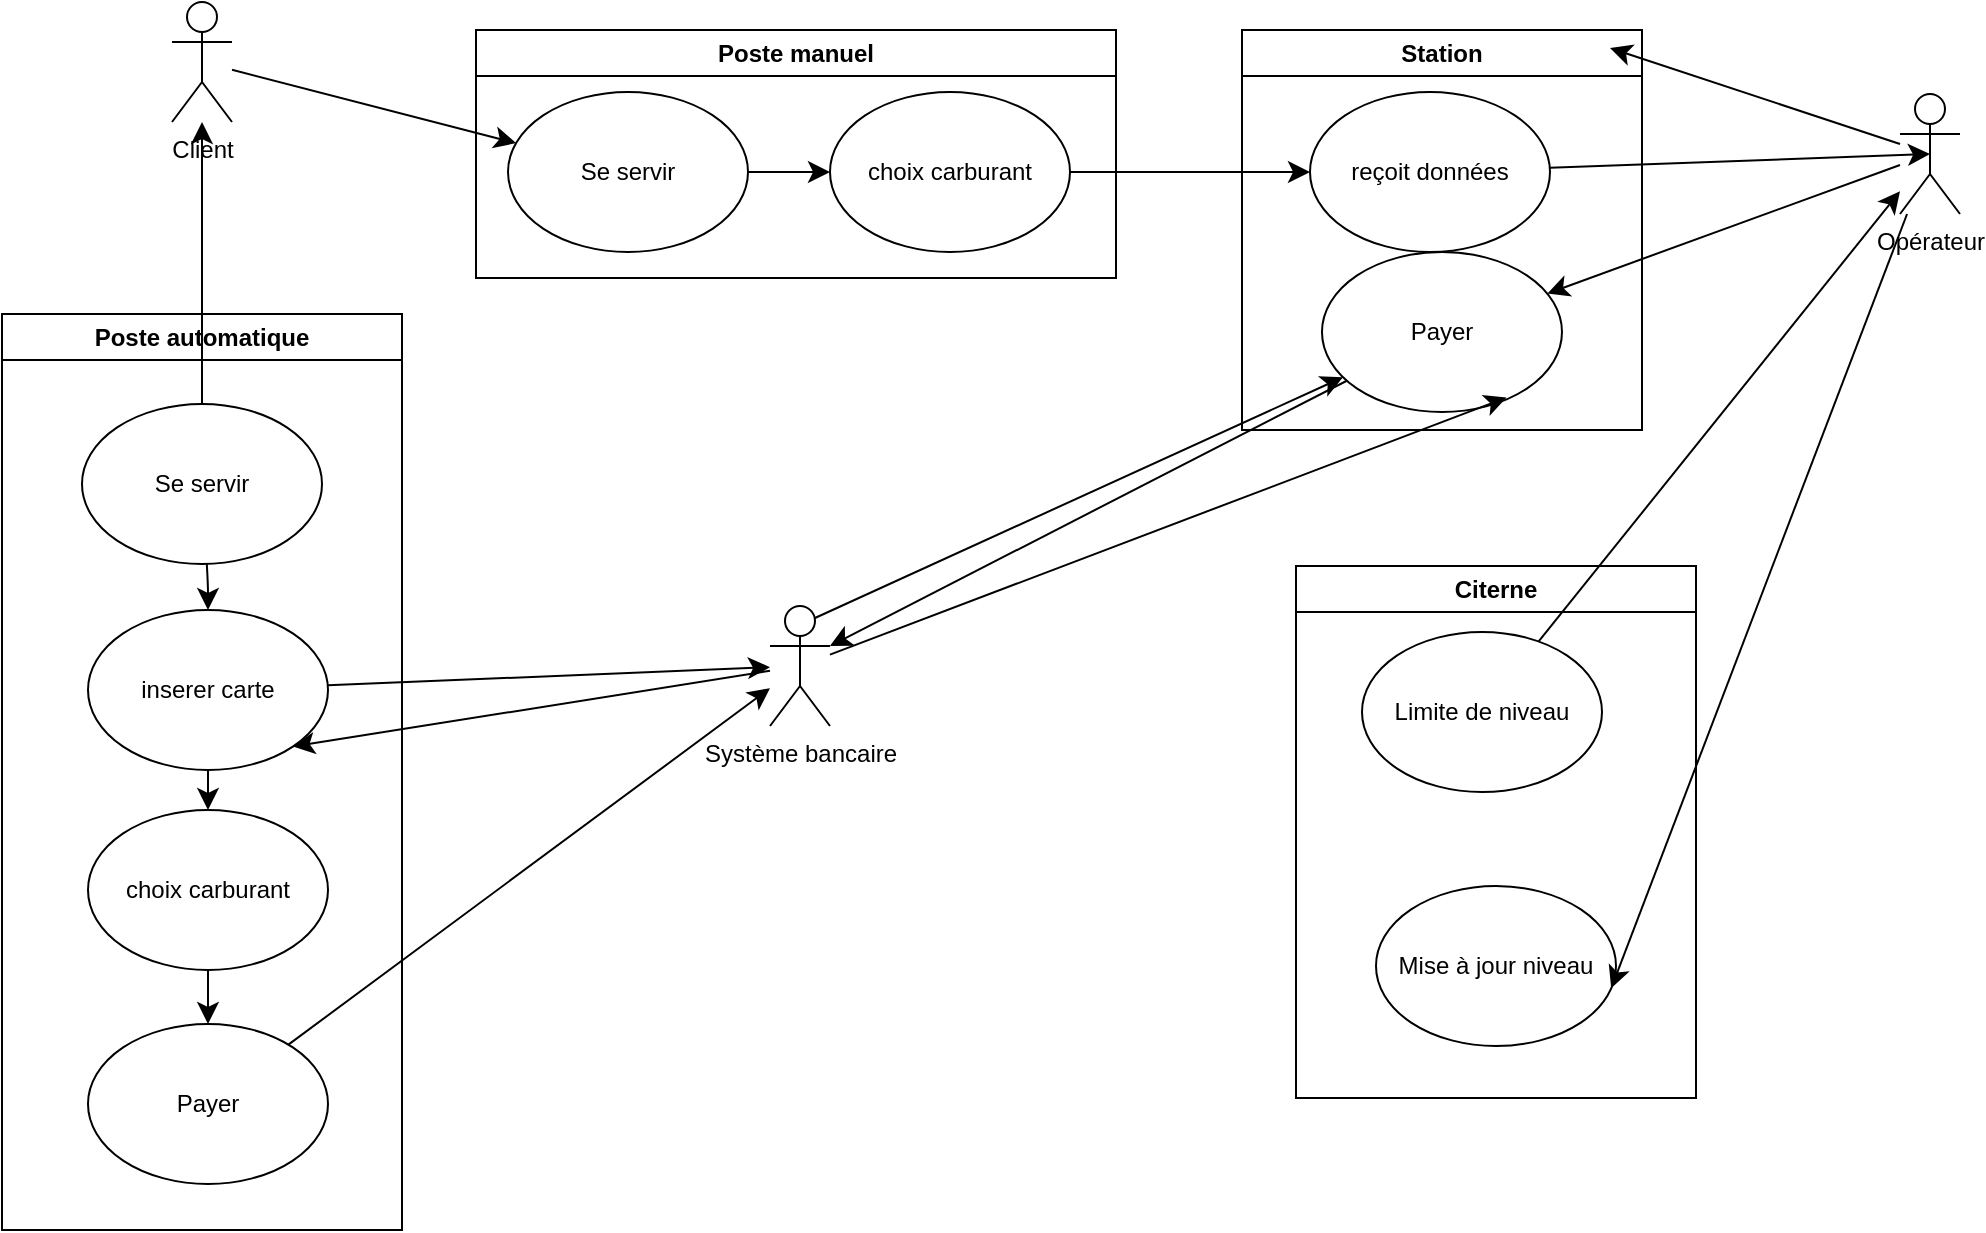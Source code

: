 <mxfile version="24.4.4" type="github">
  <diagram name="Page-1" id="21vEUviO_0k92Qmq46M9">
    <mxGraphModel dx="1495" dy="1580" grid="0" gridSize="10" guides="1" tooltips="1" connect="1" arrows="1" fold="1" page="0" pageScale="1" pageWidth="827" pageHeight="1169" math="0" shadow="0">
      <root>
        <mxCell id="0" />
        <mxCell id="1" parent="0" />
        <mxCell id="yiwpe0hT6fq-2XqB7yaG-16" value="Poste automatique" style="swimlane;whiteSpace=wrap;html=1;" vertex="1" parent="1">
          <mxGeometry x="-275" y="9" width="200" height="458" as="geometry" />
        </mxCell>
        <mxCell id="yiwpe0hT6fq-2XqB7yaG-24" value="" style="edgeStyle=none;curved=1;rounded=0;orthogonalLoop=1;jettySize=auto;html=1;fontSize=12;startSize=8;endSize=8;" edge="1" parent="yiwpe0hT6fq-2XqB7yaG-16" source="yiwpe0hT6fq-2XqB7yaG-7" target="yiwpe0hT6fq-2XqB7yaG-23">
          <mxGeometry relative="1" as="geometry">
            <Array as="points">
              <mxPoint x="103" y="135" />
            </Array>
          </mxGeometry>
        </mxCell>
        <mxCell id="yiwpe0hT6fq-2XqB7yaG-7" value="Se servir" style="ellipse;whiteSpace=wrap;html=1;" vertex="1" parent="yiwpe0hT6fq-2XqB7yaG-16">
          <mxGeometry x="40" y="45" width="120" height="80" as="geometry" />
        </mxCell>
        <mxCell id="yiwpe0hT6fq-2XqB7yaG-26" value="" style="edgeStyle=none;curved=1;rounded=0;orthogonalLoop=1;jettySize=auto;html=1;fontSize=12;startSize=8;endSize=8;" edge="1" parent="yiwpe0hT6fq-2XqB7yaG-16" source="yiwpe0hT6fq-2XqB7yaG-23" target="yiwpe0hT6fq-2XqB7yaG-25">
          <mxGeometry relative="1" as="geometry" />
        </mxCell>
        <mxCell id="yiwpe0hT6fq-2XqB7yaG-23" value="inserer carte" style="ellipse;whiteSpace=wrap;html=1;" vertex="1" parent="yiwpe0hT6fq-2XqB7yaG-16">
          <mxGeometry x="43" y="148" width="120" height="80" as="geometry" />
        </mxCell>
        <mxCell id="yiwpe0hT6fq-2XqB7yaG-28" value="" style="edgeStyle=none;curved=1;rounded=0;orthogonalLoop=1;jettySize=auto;html=1;fontSize=12;startSize=8;endSize=8;" edge="1" parent="yiwpe0hT6fq-2XqB7yaG-16" source="yiwpe0hT6fq-2XqB7yaG-25" target="yiwpe0hT6fq-2XqB7yaG-27">
          <mxGeometry relative="1" as="geometry" />
        </mxCell>
        <mxCell id="yiwpe0hT6fq-2XqB7yaG-25" value="choix carburant" style="ellipse;whiteSpace=wrap;html=1;" vertex="1" parent="yiwpe0hT6fq-2XqB7yaG-16">
          <mxGeometry x="43" y="248" width="120" height="80" as="geometry" />
        </mxCell>
        <mxCell id="yiwpe0hT6fq-2XqB7yaG-27" value="Payer" style="ellipse;whiteSpace=wrap;html=1;" vertex="1" parent="yiwpe0hT6fq-2XqB7yaG-16">
          <mxGeometry x="43" y="355" width="120" height="80" as="geometry" />
        </mxCell>
        <mxCell id="yiwpe0hT6fq-2XqB7yaG-32" value="" style="edgeStyle=none;curved=1;rounded=0;orthogonalLoop=1;jettySize=auto;html=1;fontSize=12;startSize=8;endSize=8;" edge="1" parent="1" source="yiwpe0hT6fq-2XqB7yaG-19" target="yiwpe0hT6fq-2XqB7yaG-31">
          <mxGeometry relative="1" as="geometry" />
        </mxCell>
        <mxCell id="yiwpe0hT6fq-2XqB7yaG-19" value="Client" style="shape=umlActor;verticalLabelPosition=bottom;verticalAlign=top;html=1;outlineConnect=0;" vertex="1" parent="1">
          <mxGeometry x="-190" y="-147" width="30" height="60" as="geometry" />
        </mxCell>
        <mxCell id="yiwpe0hT6fq-2XqB7yaG-22" value="" style="edgeStyle=none;curved=1;rounded=0;orthogonalLoop=1;jettySize=auto;html=1;fontSize=12;startSize=8;endSize=8;" edge="1" parent="1" source="yiwpe0hT6fq-2XqB7yaG-7" target="yiwpe0hT6fq-2XqB7yaG-19">
          <mxGeometry relative="1" as="geometry" />
        </mxCell>
        <mxCell id="yiwpe0hT6fq-2XqB7yaG-30" value="Poste manuel" style="swimlane;whiteSpace=wrap;html=1;" vertex="1" parent="1">
          <mxGeometry x="-38" y="-133" width="320" height="124" as="geometry" />
        </mxCell>
        <mxCell id="yiwpe0hT6fq-2XqB7yaG-34" value="" style="edgeStyle=none;curved=1;rounded=0;orthogonalLoop=1;jettySize=auto;html=1;fontSize=12;startSize=8;endSize=8;" edge="1" parent="yiwpe0hT6fq-2XqB7yaG-30" source="yiwpe0hT6fq-2XqB7yaG-31" target="yiwpe0hT6fq-2XqB7yaG-33">
          <mxGeometry relative="1" as="geometry" />
        </mxCell>
        <mxCell id="yiwpe0hT6fq-2XqB7yaG-31" value="Se servir" style="ellipse;whiteSpace=wrap;html=1;" vertex="1" parent="yiwpe0hT6fq-2XqB7yaG-30">
          <mxGeometry x="16" y="31" width="120" height="80" as="geometry" />
        </mxCell>
        <mxCell id="yiwpe0hT6fq-2XqB7yaG-33" value="choix carburant" style="ellipse;whiteSpace=wrap;html=1;" vertex="1" parent="yiwpe0hT6fq-2XqB7yaG-30">
          <mxGeometry x="177" y="31" width="120" height="80" as="geometry" />
        </mxCell>
        <mxCell id="yiwpe0hT6fq-2XqB7yaG-35" value="Station" style="swimlane;whiteSpace=wrap;html=1;" vertex="1" parent="1">
          <mxGeometry x="345" y="-133" width="200" height="200" as="geometry" />
        </mxCell>
        <mxCell id="yiwpe0hT6fq-2XqB7yaG-36" value="reçoit données" style="ellipse;whiteSpace=wrap;html=1;" vertex="1" parent="yiwpe0hT6fq-2XqB7yaG-35">
          <mxGeometry x="34" y="31" width="120" height="80" as="geometry" />
        </mxCell>
        <mxCell id="yiwpe0hT6fq-2XqB7yaG-44" style="edgeStyle=none;curved=1;rounded=0;orthogonalLoop=1;jettySize=auto;html=1;fontSize=12;startSize=8;endSize=8;" edge="1" parent="yiwpe0hT6fq-2XqB7yaG-35" source="yiwpe0hT6fq-2XqB7yaG-38">
          <mxGeometry relative="1" as="geometry">
            <mxPoint x="183.997" y="8.998" as="targetPoint" />
            <mxPoint x="307.38" y="56.139" as="sourcePoint" />
          </mxGeometry>
        </mxCell>
        <mxCell id="yiwpe0hT6fq-2XqB7yaG-46" value="Payer" style="ellipse;whiteSpace=wrap;html=1;" vertex="1" parent="yiwpe0hT6fq-2XqB7yaG-35">
          <mxGeometry x="39.995" y="111" width="120" height="80" as="geometry" />
        </mxCell>
        <mxCell id="yiwpe0hT6fq-2XqB7yaG-37" value="" style="edgeStyle=none;curved=1;rounded=0;orthogonalLoop=1;jettySize=auto;html=1;fontSize=12;startSize=8;endSize=8;" edge="1" parent="1" source="yiwpe0hT6fq-2XqB7yaG-33" target="yiwpe0hT6fq-2XqB7yaG-36">
          <mxGeometry relative="1" as="geometry" />
        </mxCell>
        <mxCell id="yiwpe0hT6fq-2XqB7yaG-45" style="edgeStyle=none;curved=1;rounded=0;orthogonalLoop=1;jettySize=auto;html=1;fontSize=12;startSize=8;endSize=8;" edge="1" parent="1" source="yiwpe0hT6fq-2XqB7yaG-38" target="yiwpe0hT6fq-2XqB7yaG-46">
          <mxGeometry relative="1" as="geometry">
            <mxPoint x="509.615" y="20" as="targetPoint" />
          </mxGeometry>
        </mxCell>
        <mxCell id="yiwpe0hT6fq-2XqB7yaG-38" value="Opérateur" style="shape=umlActor;verticalLabelPosition=bottom;verticalAlign=top;html=1;outlineConnect=0;" vertex="1" parent="1">
          <mxGeometry x="674" y="-101" width="30" height="60" as="geometry" />
        </mxCell>
        <mxCell id="yiwpe0hT6fq-2XqB7yaG-41" style="edgeStyle=none;curved=1;rounded=0;orthogonalLoop=1;jettySize=auto;html=1;entryX=1;entryY=1;entryDx=0;entryDy=0;fontSize=12;startSize=8;endSize=8;" edge="1" parent="1" source="yiwpe0hT6fq-2XqB7yaG-39" target="yiwpe0hT6fq-2XqB7yaG-23">
          <mxGeometry relative="1" as="geometry" />
        </mxCell>
        <mxCell id="yiwpe0hT6fq-2XqB7yaG-48" style="edgeStyle=none;curved=1;rounded=0;orthogonalLoop=1;jettySize=auto;html=1;fontSize=12;startSize=8;endSize=8;exitX=0.75;exitY=0.1;exitDx=0;exitDy=0;exitPerimeter=0;" edge="1" parent="1" source="yiwpe0hT6fq-2XqB7yaG-39" target="yiwpe0hT6fq-2XqB7yaG-46">
          <mxGeometry relative="1" as="geometry" />
        </mxCell>
        <mxCell id="yiwpe0hT6fq-2XqB7yaG-39" value="&lt;div&gt;Système bancaire&lt;/div&gt;&lt;div&gt;&lt;br&gt;&lt;/div&gt;" style="shape=umlActor;verticalLabelPosition=bottom;verticalAlign=top;html=1;outlineConnect=0;" vertex="1" parent="1">
          <mxGeometry x="109" y="155" width="30" height="60" as="geometry" />
        </mxCell>
        <mxCell id="yiwpe0hT6fq-2XqB7yaG-40" style="edgeStyle=none;curved=1;rounded=0;orthogonalLoop=1;jettySize=auto;html=1;fontSize=12;startSize=8;endSize=8;" edge="1" parent="1" source="yiwpe0hT6fq-2XqB7yaG-23" target="yiwpe0hT6fq-2XqB7yaG-39">
          <mxGeometry relative="1" as="geometry" />
        </mxCell>
        <mxCell id="yiwpe0hT6fq-2XqB7yaG-42" style="edgeStyle=none;curved=1;rounded=0;orthogonalLoop=1;jettySize=auto;html=1;fontSize=12;startSize=8;endSize=8;" edge="1" parent="1" source="yiwpe0hT6fq-2XqB7yaG-27" target="yiwpe0hT6fq-2XqB7yaG-39">
          <mxGeometry relative="1" as="geometry" />
        </mxCell>
        <mxCell id="yiwpe0hT6fq-2XqB7yaG-43" style="edgeStyle=none;curved=1;rounded=0;orthogonalLoop=1;jettySize=auto;html=1;entryX=0.5;entryY=0.5;entryDx=0;entryDy=0;entryPerimeter=0;fontSize=12;startSize=8;endSize=8;" edge="1" parent="1" source="yiwpe0hT6fq-2XqB7yaG-36" target="yiwpe0hT6fq-2XqB7yaG-38">
          <mxGeometry relative="1" as="geometry" />
        </mxCell>
        <mxCell id="yiwpe0hT6fq-2XqB7yaG-47" style="edgeStyle=none;curved=1;rounded=0;orthogonalLoop=1;jettySize=auto;html=1;entryX=1;entryY=0.333;entryDx=0;entryDy=0;entryPerimeter=0;fontSize=12;startSize=8;endSize=8;" edge="1" parent="1" source="yiwpe0hT6fq-2XqB7yaG-46" target="yiwpe0hT6fq-2XqB7yaG-39">
          <mxGeometry relative="1" as="geometry" />
        </mxCell>
        <mxCell id="yiwpe0hT6fq-2XqB7yaG-49" style="edgeStyle=none;curved=1;rounded=0;orthogonalLoop=1;jettySize=auto;html=1;entryX=0.769;entryY=0.91;entryDx=0;entryDy=0;entryPerimeter=0;fontSize=12;startSize=8;endSize=8;" edge="1" parent="1" source="yiwpe0hT6fq-2XqB7yaG-39" target="yiwpe0hT6fq-2XqB7yaG-46">
          <mxGeometry relative="1" as="geometry" />
        </mxCell>
        <mxCell id="yiwpe0hT6fq-2XqB7yaG-51" value="Citerne" style="swimlane;whiteSpace=wrap;html=1;" vertex="1" parent="1">
          <mxGeometry x="372" y="135" width="200" height="266" as="geometry" />
        </mxCell>
        <mxCell id="yiwpe0hT6fq-2XqB7yaG-53" value="Limite de niveau" style="ellipse;whiteSpace=wrap;html=1;" vertex="1" parent="yiwpe0hT6fq-2XqB7yaG-51">
          <mxGeometry x="33" y="33" width="120" height="80" as="geometry" />
        </mxCell>
        <mxCell id="yiwpe0hT6fq-2XqB7yaG-55" value="Mise à jour niveau" style="ellipse;whiteSpace=wrap;html=1;" vertex="1" parent="yiwpe0hT6fq-2XqB7yaG-51">
          <mxGeometry x="40" y="160" width="120" height="80" as="geometry" />
        </mxCell>
        <mxCell id="yiwpe0hT6fq-2XqB7yaG-54" style="edgeStyle=none;curved=1;rounded=0;orthogonalLoop=1;jettySize=auto;html=1;fontSize=12;startSize=8;endSize=8;" edge="1" parent="1" source="yiwpe0hT6fq-2XqB7yaG-53" target="yiwpe0hT6fq-2XqB7yaG-38">
          <mxGeometry relative="1" as="geometry" />
        </mxCell>
        <mxCell id="yiwpe0hT6fq-2XqB7yaG-56" style="edgeStyle=none;curved=1;rounded=0;orthogonalLoop=1;jettySize=auto;html=1;entryX=0.98;entryY=0.639;entryDx=0;entryDy=0;entryPerimeter=0;fontSize=12;startSize=8;endSize=8;" edge="1" parent="1" source="yiwpe0hT6fq-2XqB7yaG-38" target="yiwpe0hT6fq-2XqB7yaG-55">
          <mxGeometry relative="1" as="geometry" />
        </mxCell>
      </root>
    </mxGraphModel>
  </diagram>
</mxfile>
